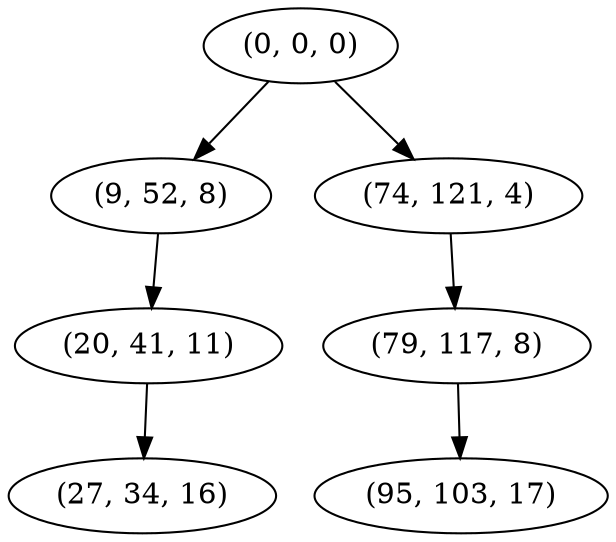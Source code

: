 digraph tree {
    "(0, 0, 0)";
    "(9, 52, 8)";
    "(20, 41, 11)";
    "(27, 34, 16)";
    "(74, 121, 4)";
    "(79, 117, 8)";
    "(95, 103, 17)";
    "(0, 0, 0)" -> "(9, 52, 8)";
    "(0, 0, 0)" -> "(74, 121, 4)";
    "(9, 52, 8)" -> "(20, 41, 11)";
    "(20, 41, 11)" -> "(27, 34, 16)";
    "(74, 121, 4)" -> "(79, 117, 8)";
    "(79, 117, 8)" -> "(95, 103, 17)";
}

